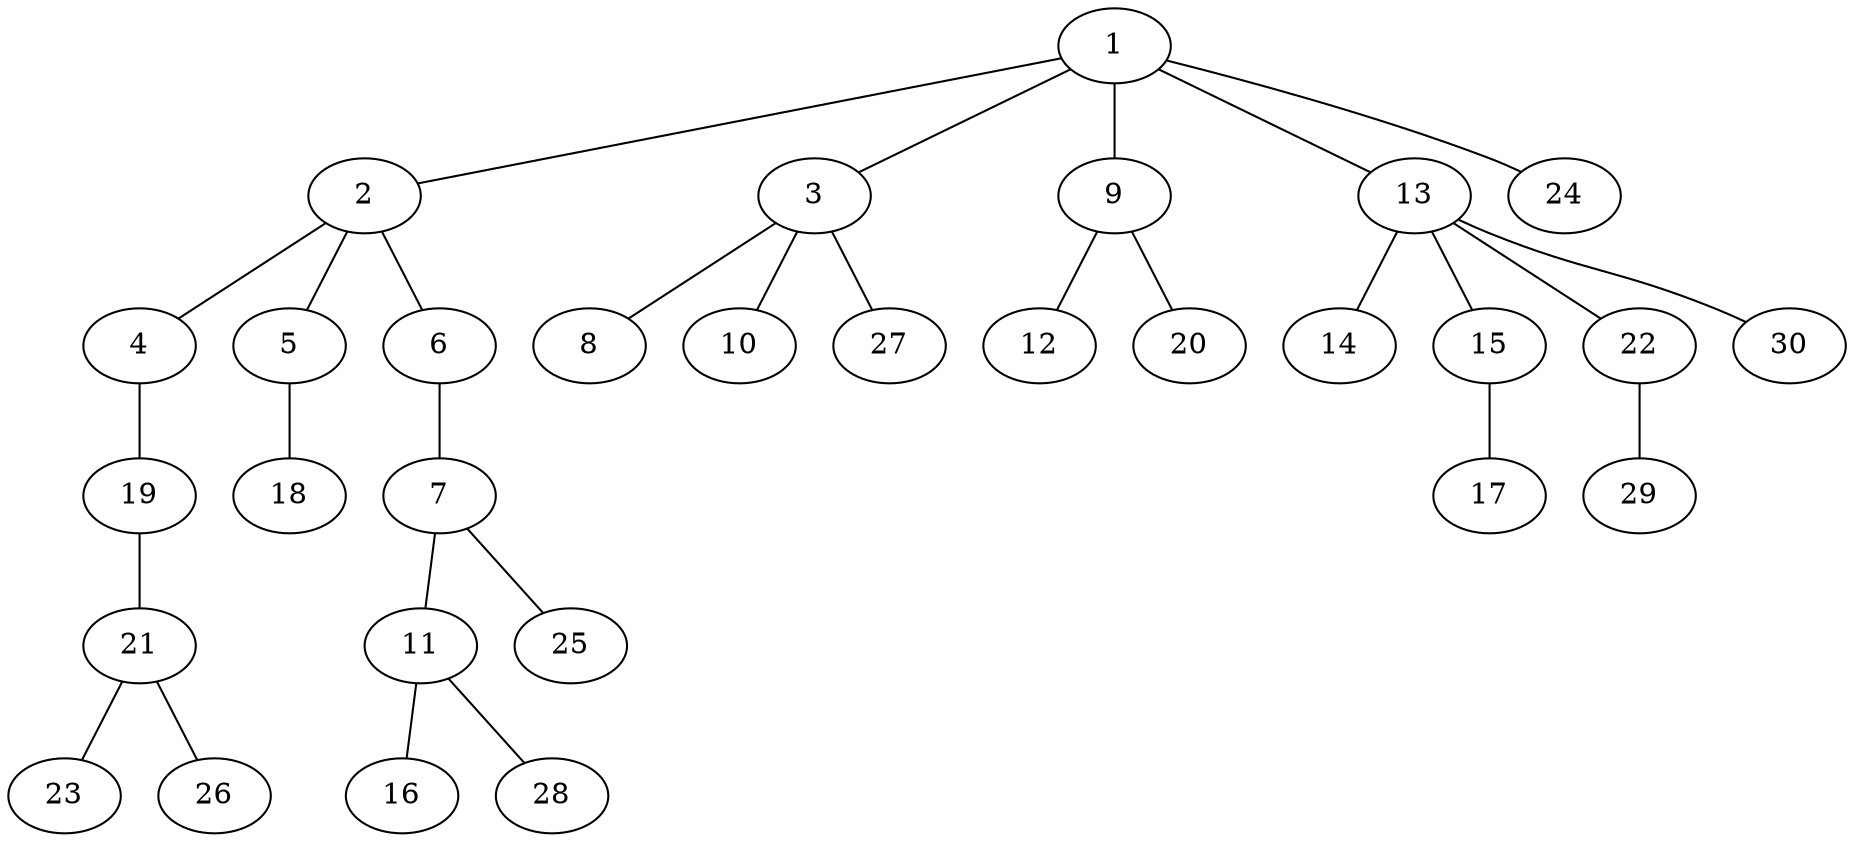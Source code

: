 graph graphname {1--2
1--3
1--9
1--13
1--24
2--4
2--5
2--6
3--8
3--10
3--27
4--19
5--18
6--7
7--11
7--25
9--12
9--20
11--16
11--28
13--14
13--15
13--22
13--30
15--17
19--21
21--23
21--26
22--29
}